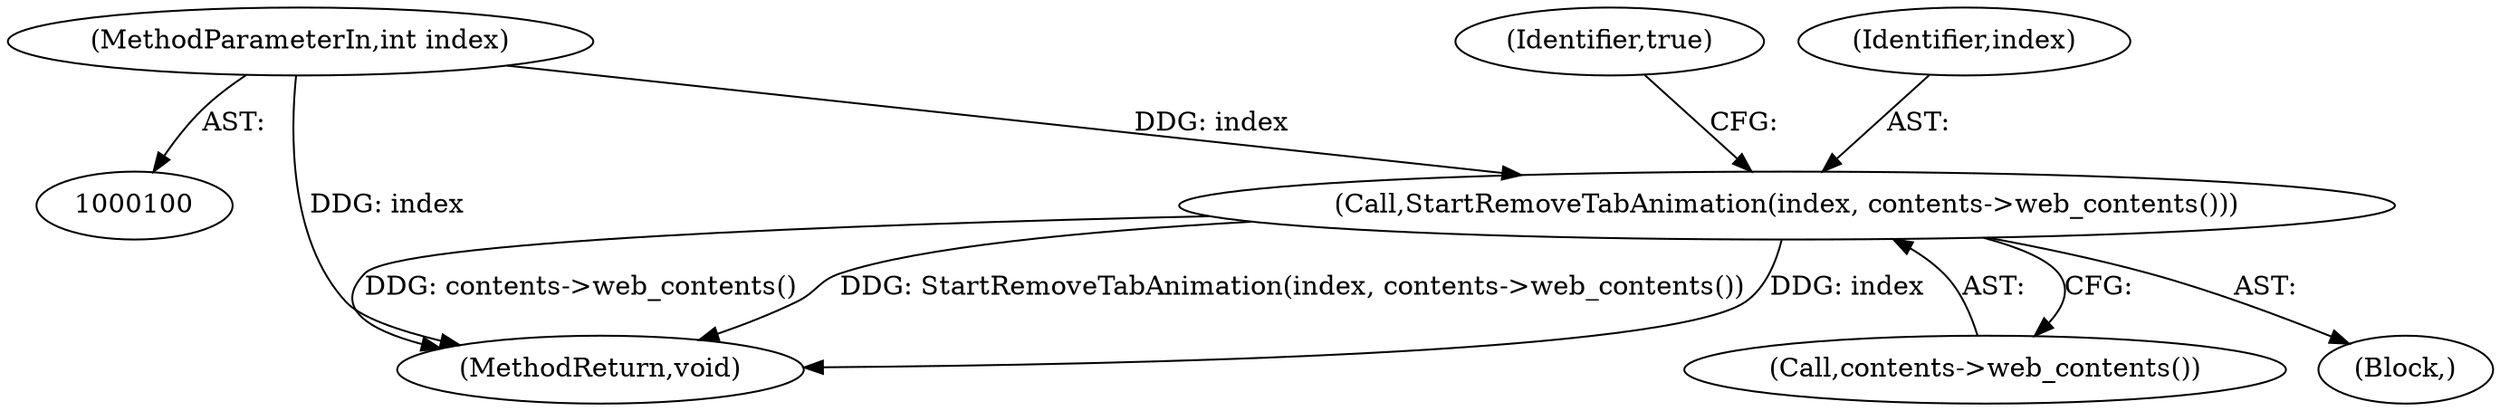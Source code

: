 digraph "1_Chrome_e89cfcb9090e8c98129ae9160c513f504db74599_11@API" {
"1000105" [label="(Call,StartRemoveTabAnimation(index, contents->web_contents()))"];
"1000102" [label="(MethodParameterIn,int index)"];
"1000107" [label="(Call,contents->web_contents())"];
"1000109" [label="(Identifier,true)"];
"1000110" [label="(MethodReturn,void)"];
"1000105" [label="(Call,StartRemoveTabAnimation(index, contents->web_contents()))"];
"1000103" [label="(Block,)"];
"1000106" [label="(Identifier,index)"];
"1000102" [label="(MethodParameterIn,int index)"];
"1000105" -> "1000103"  [label="AST: "];
"1000105" -> "1000107"  [label="CFG: "];
"1000106" -> "1000105"  [label="AST: "];
"1000107" -> "1000105"  [label="AST: "];
"1000109" -> "1000105"  [label="CFG: "];
"1000105" -> "1000110"  [label="DDG: contents->web_contents()"];
"1000105" -> "1000110"  [label="DDG: StartRemoveTabAnimation(index, contents->web_contents())"];
"1000105" -> "1000110"  [label="DDG: index"];
"1000102" -> "1000105"  [label="DDG: index"];
"1000102" -> "1000100"  [label="AST: "];
"1000102" -> "1000110"  [label="DDG: index"];
}
